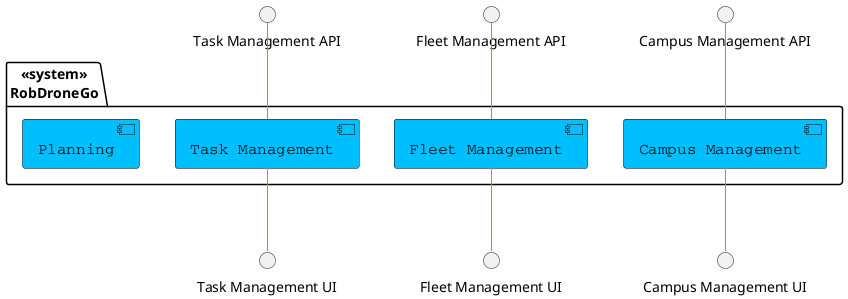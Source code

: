 @startuml

skinparam component {
    FontSize 16
    BackgroundColor<<Apache>> LightCoral
    BorderColor<<Apache>> #FF6655
    FontName Courier
    BorderColor black
    BackgroundColor DeepSkyBlue
    ArrowFontName Impact
    ArrowColor #FF6655
    ArrowFontColor #777777
}

package "<<system>>\nRobDroneGo" {
    [Campus Management]
    [Fleet Management]
    [Task Management]
    [Planning]
}

' interior
' TODO

' exterior
[Campus Management] -up- "Campus Management API"
[Campus Management] -down- "Campus Management UI"
[Fleet Management] -up- "Fleet Management API"
[Fleet Management] -down- "Fleet Management UI"
[Task Management] -up- "Task Management API"
[Task Management] -down- "Task Management UI"

@enduml
